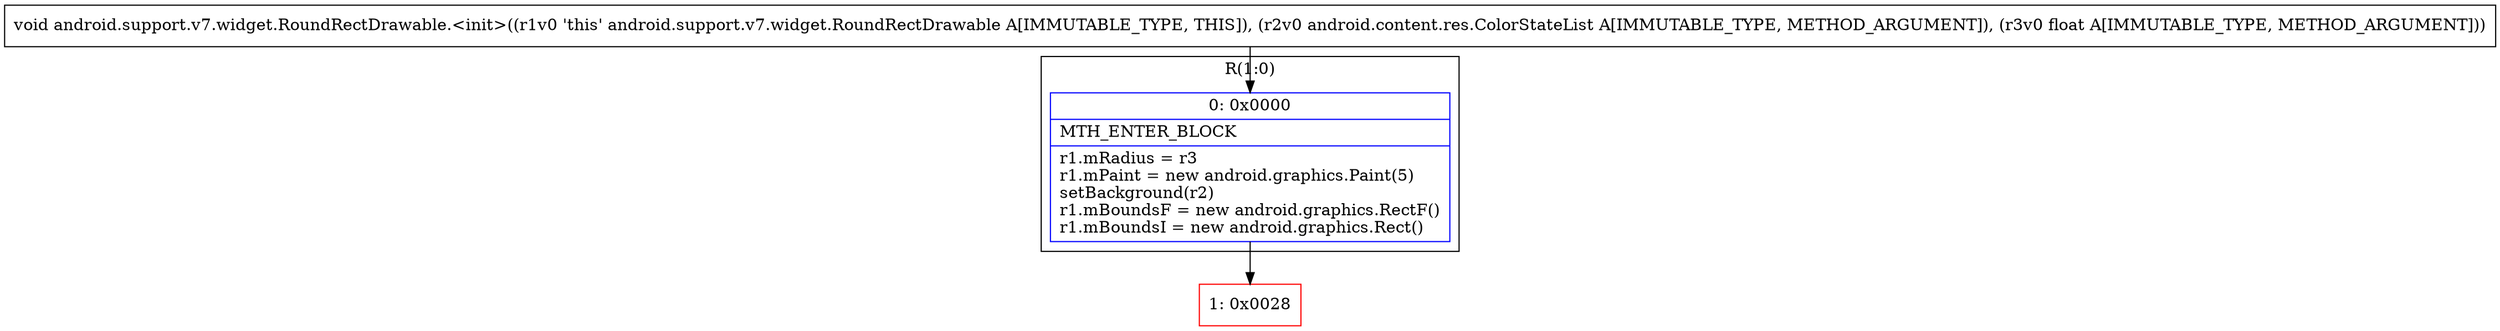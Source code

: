 digraph "CFG forandroid.support.v7.widget.RoundRectDrawable.\<init\>(Landroid\/content\/res\/ColorStateList;F)V" {
subgraph cluster_Region_1096845924 {
label = "R(1:0)";
node [shape=record,color=blue];
Node_0 [shape=record,label="{0\:\ 0x0000|MTH_ENTER_BLOCK\l|r1.mRadius = r3\lr1.mPaint = new android.graphics.Paint(5)\lsetBackground(r2)\lr1.mBoundsF = new android.graphics.RectF()\lr1.mBoundsI = new android.graphics.Rect()\l}"];
}
Node_1 [shape=record,color=red,label="{1\:\ 0x0028}"];
MethodNode[shape=record,label="{void android.support.v7.widget.RoundRectDrawable.\<init\>((r1v0 'this' android.support.v7.widget.RoundRectDrawable A[IMMUTABLE_TYPE, THIS]), (r2v0 android.content.res.ColorStateList A[IMMUTABLE_TYPE, METHOD_ARGUMENT]), (r3v0 float A[IMMUTABLE_TYPE, METHOD_ARGUMENT])) }"];
MethodNode -> Node_0;
Node_0 -> Node_1;
}

